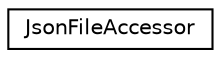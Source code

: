 digraph "Graphical Class Hierarchy"
{
 // LATEX_PDF_SIZE
  edge [fontname="Helvetica",fontsize="10",labelfontname="Helvetica",labelfontsize="10"];
  node [fontname="Helvetica",fontsize="10",shape=record];
  rankdir="LR";
  Node0 [label="JsonFileAccessor",height=0.2,width=0.4,color="black", fillcolor="white", style="filled",URL="$classJsonFileAccessor.html",tooltip=" "];
}

